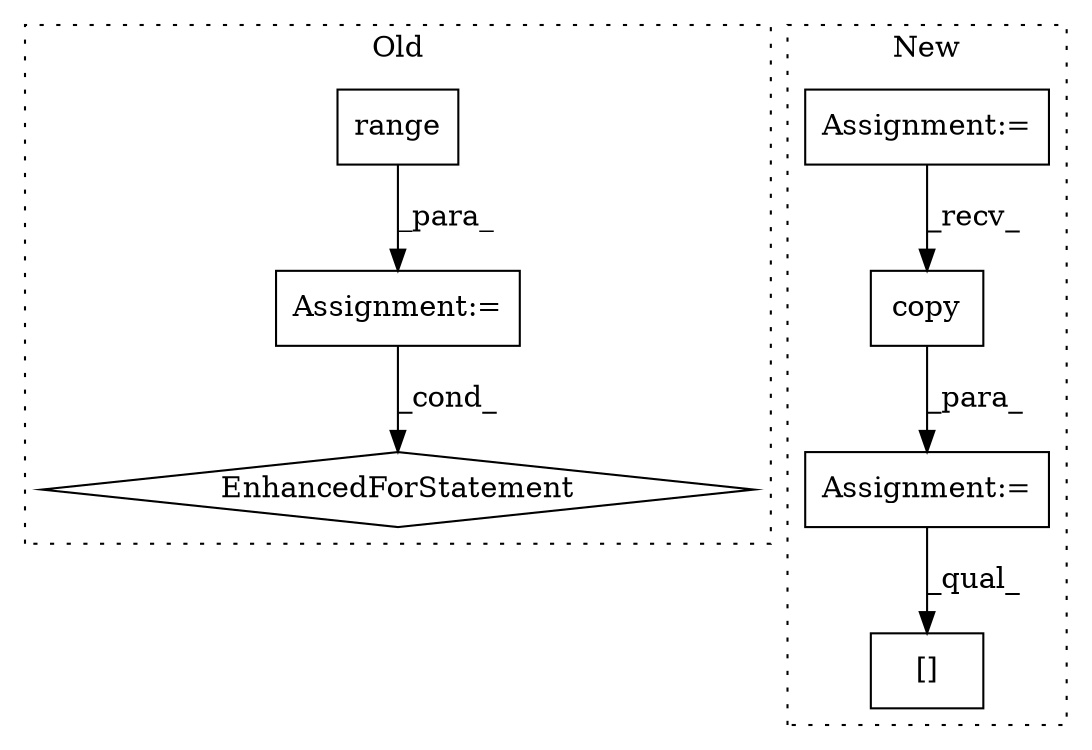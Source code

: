 digraph G {
subgraph cluster0 {
1 [label="range" a="32" s="12347,12368" l="6,1" shape="box"];
3 [label="Assignment:=" a="7" s="12276,12369" l="53,2" shape="box"];
5 [label="EnhancedForStatement" a="70" s="12276,12369" l="53,2" shape="diamond"];
label = "Old";
style="dotted";
}
subgraph cluster1 {
2 [label="copy" a="32" s="4397,4435" l="5,1" shape="box"];
4 [label="Assignment:=" a="7" s="4561" l="1" shape="box"];
6 [label="Assignment:=" a="7" s="4335" l="2" shape="box"];
7 [label="[]" a="2" s="4694,4734" l="39,1" shape="box"];
label = "New";
style="dotted";
}
1 -> 3 [label="_para_"];
2 -> 4 [label="_para_"];
3 -> 5 [label="_cond_"];
4 -> 7 [label="_qual_"];
6 -> 2 [label="_recv_"];
}